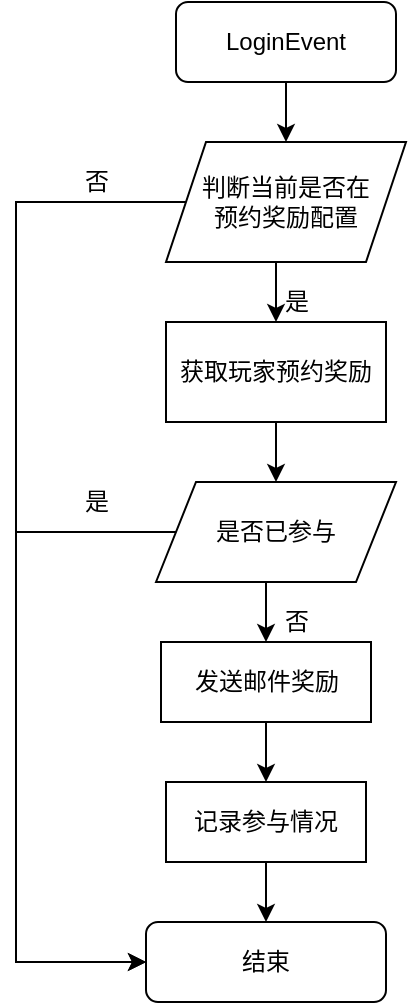 <mxfile version="19.0.3" type="github">
  <diagram id="QoJb_QdbUkz9qzZ3d3K9" name="第 1 页">
    <mxGraphModel dx="1044" dy="541" grid="1" gridSize="10" guides="1" tooltips="1" connect="1" arrows="1" fold="1" page="1" pageScale="1" pageWidth="3300" pageHeight="4681" math="0" shadow="0">
      <root>
        <mxCell id="0" />
        <mxCell id="1" parent="0" />
        <mxCell id="Zp1FLDR9F9NkYNsXSm17-7" style="edgeStyle=orthogonalEdgeStyle;rounded=0;orthogonalLoop=1;jettySize=auto;html=1;exitX=0.5;exitY=1;exitDx=0;exitDy=0;" edge="1" parent="1" source="Zp1FLDR9F9NkYNsXSm17-1" target="Zp1FLDR9F9NkYNsXSm17-2">
          <mxGeometry relative="1" as="geometry" />
        </mxCell>
        <mxCell id="Zp1FLDR9F9NkYNsXSm17-1" value="LoginEvent" style="rounded=1;whiteSpace=wrap;html=1;" vertex="1" parent="1">
          <mxGeometry x="180" y="90" width="110" height="40" as="geometry" />
        </mxCell>
        <mxCell id="Zp1FLDR9F9NkYNsXSm17-8" style="edgeStyle=orthogonalEdgeStyle;rounded=0;orthogonalLoop=1;jettySize=auto;html=1;exitX=0.5;exitY=1;exitDx=0;exitDy=0;entryX=0.5;entryY=0;entryDx=0;entryDy=0;" edge="1" parent="1" source="Zp1FLDR9F9NkYNsXSm17-2" target="Zp1FLDR9F9NkYNsXSm17-3">
          <mxGeometry relative="1" as="geometry" />
        </mxCell>
        <mxCell id="Zp1FLDR9F9NkYNsXSm17-14" style="edgeStyle=orthogonalEdgeStyle;rounded=0;orthogonalLoop=1;jettySize=auto;html=1;exitX=0;exitY=0.5;exitDx=0;exitDy=0;entryX=0;entryY=0.5;entryDx=0;entryDy=0;" edge="1" parent="1" source="Zp1FLDR9F9NkYNsXSm17-2" target="Zp1FLDR9F9NkYNsXSm17-12">
          <mxGeometry relative="1" as="geometry">
            <Array as="points">
              <mxPoint x="100" y="190" />
              <mxPoint x="100" y="570" />
            </Array>
          </mxGeometry>
        </mxCell>
        <mxCell id="Zp1FLDR9F9NkYNsXSm17-2" value="判断当前是否在&lt;br&gt;预约奖励配置" style="shape=parallelogram;perimeter=parallelogramPerimeter;whiteSpace=wrap;html=1;fixedSize=1;" vertex="1" parent="1">
          <mxGeometry x="175" y="160" width="120" height="60" as="geometry" />
        </mxCell>
        <mxCell id="Zp1FLDR9F9NkYNsXSm17-9" style="edgeStyle=orthogonalEdgeStyle;rounded=0;orthogonalLoop=1;jettySize=auto;html=1;exitX=0.5;exitY=1;exitDx=0;exitDy=0;" edge="1" parent="1" source="Zp1FLDR9F9NkYNsXSm17-3" target="Zp1FLDR9F9NkYNsXSm17-4">
          <mxGeometry relative="1" as="geometry" />
        </mxCell>
        <mxCell id="Zp1FLDR9F9NkYNsXSm17-3" value="获取玩家预约奖励" style="rounded=0;whiteSpace=wrap;html=1;" vertex="1" parent="1">
          <mxGeometry x="175" y="250" width="110" height="50" as="geometry" />
        </mxCell>
        <mxCell id="Zp1FLDR9F9NkYNsXSm17-10" style="edgeStyle=orthogonalEdgeStyle;rounded=0;orthogonalLoop=1;jettySize=auto;html=1;exitX=0.5;exitY=1;exitDx=0;exitDy=0;entryX=0.5;entryY=0;entryDx=0;entryDy=0;" edge="1" parent="1" source="Zp1FLDR9F9NkYNsXSm17-4" target="Zp1FLDR9F9NkYNsXSm17-5">
          <mxGeometry relative="1" as="geometry" />
        </mxCell>
        <mxCell id="Zp1FLDR9F9NkYNsXSm17-15" style="edgeStyle=orthogonalEdgeStyle;rounded=0;orthogonalLoop=1;jettySize=auto;html=1;exitX=0;exitY=0.5;exitDx=0;exitDy=0;entryX=0;entryY=0.5;entryDx=0;entryDy=0;" edge="1" parent="1" source="Zp1FLDR9F9NkYNsXSm17-4" target="Zp1FLDR9F9NkYNsXSm17-12">
          <mxGeometry relative="1" as="geometry">
            <Array as="points">
              <mxPoint x="100" y="355" />
              <mxPoint x="100" y="570" />
            </Array>
          </mxGeometry>
        </mxCell>
        <mxCell id="Zp1FLDR9F9NkYNsXSm17-4" value="是否已参与" style="shape=parallelogram;perimeter=parallelogramPerimeter;whiteSpace=wrap;html=1;fixedSize=1;" vertex="1" parent="1">
          <mxGeometry x="170" y="330" width="120" height="50" as="geometry" />
        </mxCell>
        <mxCell id="Zp1FLDR9F9NkYNsXSm17-11" style="edgeStyle=orthogonalEdgeStyle;rounded=0;orthogonalLoop=1;jettySize=auto;html=1;exitX=0.5;exitY=1;exitDx=0;exitDy=0;" edge="1" parent="1" source="Zp1FLDR9F9NkYNsXSm17-5" target="Zp1FLDR9F9NkYNsXSm17-6">
          <mxGeometry relative="1" as="geometry" />
        </mxCell>
        <mxCell id="Zp1FLDR9F9NkYNsXSm17-5" value="发送邮件奖励" style="rounded=0;whiteSpace=wrap;html=1;" vertex="1" parent="1">
          <mxGeometry x="172.5" y="410" width="105" height="40" as="geometry" />
        </mxCell>
        <mxCell id="Zp1FLDR9F9NkYNsXSm17-13" style="edgeStyle=orthogonalEdgeStyle;rounded=0;orthogonalLoop=1;jettySize=auto;html=1;exitX=0.5;exitY=1;exitDx=0;exitDy=0;entryX=0.5;entryY=0;entryDx=0;entryDy=0;" edge="1" parent="1" source="Zp1FLDR9F9NkYNsXSm17-6" target="Zp1FLDR9F9NkYNsXSm17-12">
          <mxGeometry relative="1" as="geometry" />
        </mxCell>
        <mxCell id="Zp1FLDR9F9NkYNsXSm17-6" value="记录参与情况" style="rounded=0;whiteSpace=wrap;html=1;" vertex="1" parent="1">
          <mxGeometry x="175" y="480" width="100" height="40" as="geometry" />
        </mxCell>
        <mxCell id="Zp1FLDR9F9NkYNsXSm17-12" value="结束" style="rounded=1;whiteSpace=wrap;html=1;" vertex="1" parent="1">
          <mxGeometry x="165" y="550" width="120" height="40" as="geometry" />
        </mxCell>
        <mxCell id="Zp1FLDR9F9NkYNsXSm17-16" value="否" style="text;html=1;align=center;verticalAlign=middle;resizable=0;points=[];autosize=1;strokeColor=none;fillColor=none;" vertex="1" parent="1">
          <mxGeometry x="125" y="170" width="30" height="20" as="geometry" />
        </mxCell>
        <mxCell id="Zp1FLDR9F9NkYNsXSm17-17" value="是" style="text;html=1;align=center;verticalAlign=middle;resizable=0;points=[];autosize=1;strokeColor=none;fillColor=none;" vertex="1" parent="1">
          <mxGeometry x="125" y="330" width="30" height="20" as="geometry" />
        </mxCell>
        <mxCell id="Zp1FLDR9F9NkYNsXSm17-18" value="否" style="text;html=1;align=center;verticalAlign=middle;resizable=0;points=[];autosize=1;strokeColor=none;fillColor=none;" vertex="1" parent="1">
          <mxGeometry x="225" y="390" width="30" height="20" as="geometry" />
        </mxCell>
        <mxCell id="Zp1FLDR9F9NkYNsXSm17-19" value="是" style="text;html=1;align=center;verticalAlign=middle;resizable=0;points=[];autosize=1;strokeColor=none;fillColor=none;" vertex="1" parent="1">
          <mxGeometry x="225" y="230" width="30" height="20" as="geometry" />
        </mxCell>
      </root>
    </mxGraphModel>
  </diagram>
</mxfile>
